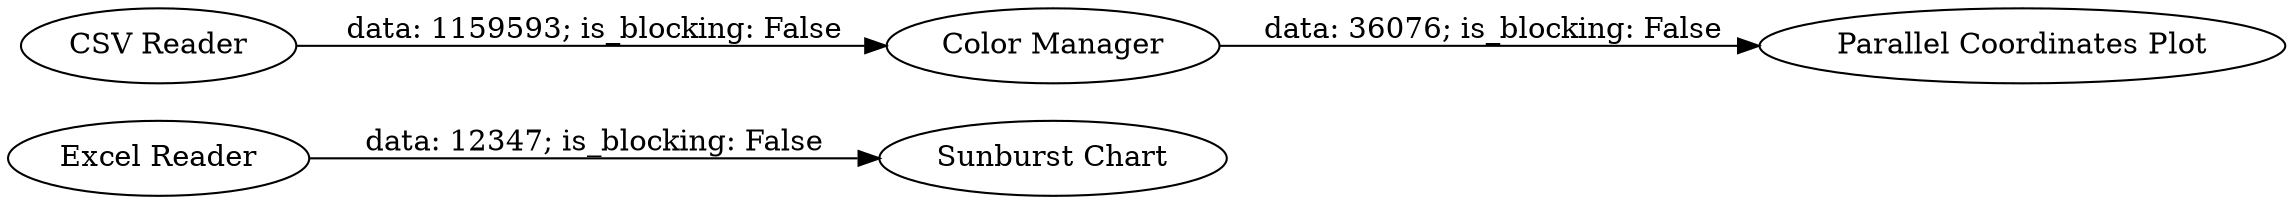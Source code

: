 digraph {
	"6033514629183869947_16" [label="Excel Reader"]
	"6033514629183869947_17" [label="CSV Reader"]
	"6033514629183869947_10" [label="Parallel Coordinates Plot"]
	"6033514629183869947_12" [label="Color Manager"]
	"6033514629183869947_7" [label="Sunburst Chart"]
	"6033514629183869947_16" -> "6033514629183869947_7" [label="data: 12347; is_blocking: False"]
	"6033514629183869947_12" -> "6033514629183869947_10" [label="data: 36076; is_blocking: False"]
	"6033514629183869947_17" -> "6033514629183869947_12" [label="data: 1159593; is_blocking: False"]
	rankdir=LR
}
